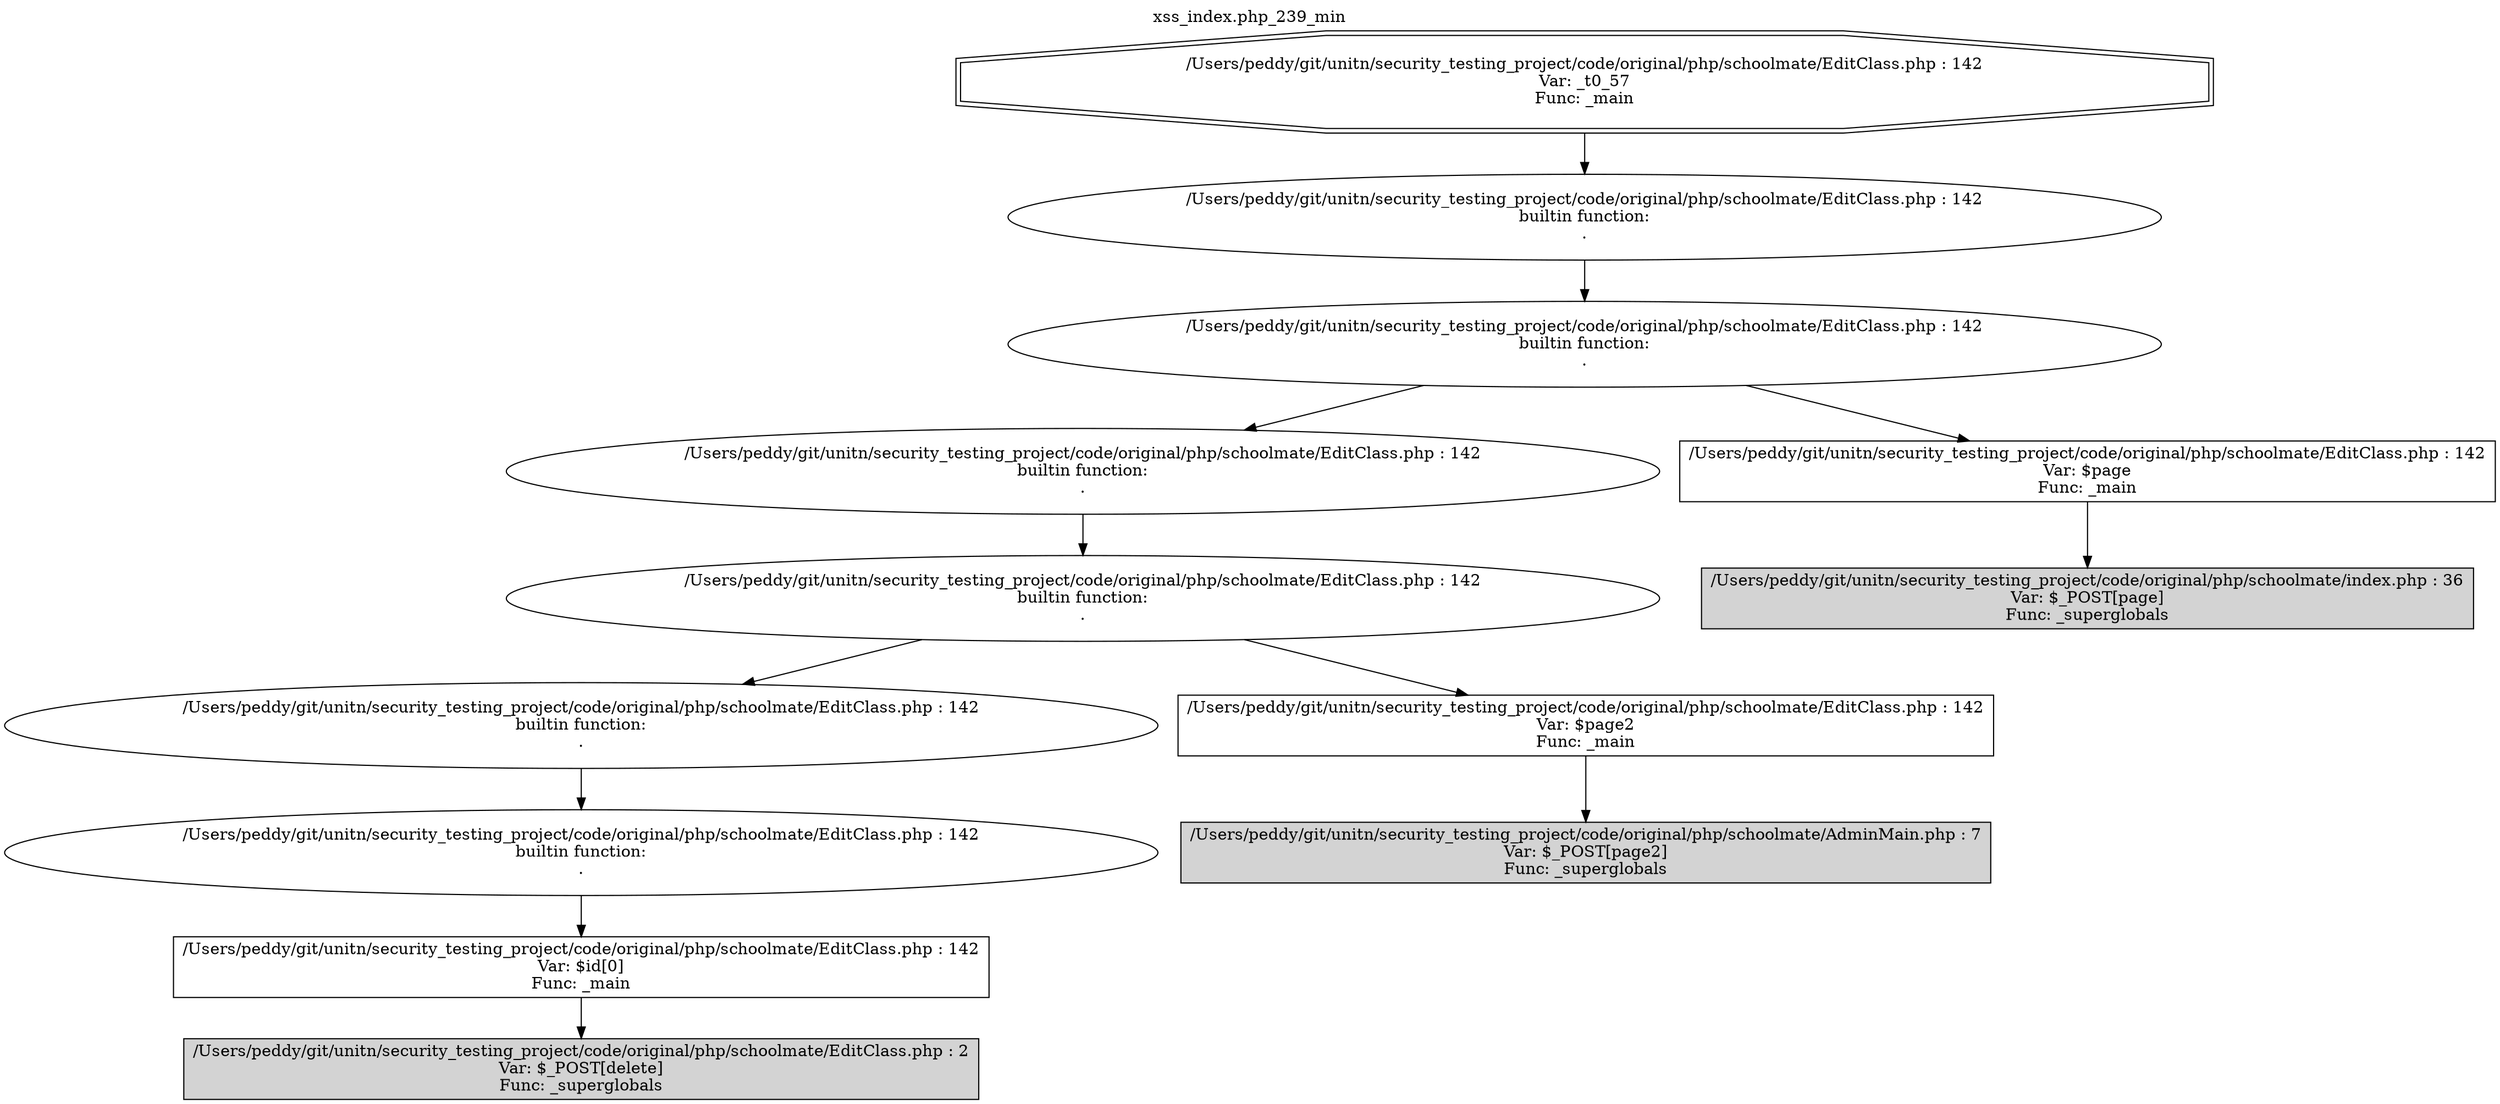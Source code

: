 digraph cfg {
  label="xss_index.php_239_min";
  labelloc=t;
  n1 [shape=doubleoctagon, label="/Users/peddy/git/unitn/security_testing_project/code/original/php/schoolmate/EditClass.php : 142\nVar: _t0_57\nFunc: _main\n"];
  n2 [shape=ellipse, label="/Users/peddy/git/unitn/security_testing_project/code/original/php/schoolmate/EditClass.php : 142\nbuiltin function:\n.\n"];
  n3 [shape=ellipse, label="/Users/peddy/git/unitn/security_testing_project/code/original/php/schoolmate/EditClass.php : 142\nbuiltin function:\n.\n"];
  n4 [shape=ellipse, label="/Users/peddy/git/unitn/security_testing_project/code/original/php/schoolmate/EditClass.php : 142\nbuiltin function:\n.\n"];
  n5 [shape=ellipse, label="/Users/peddy/git/unitn/security_testing_project/code/original/php/schoolmate/EditClass.php : 142\nbuiltin function:\n.\n"];
  n6 [shape=ellipse, label="/Users/peddy/git/unitn/security_testing_project/code/original/php/schoolmate/EditClass.php : 142\nbuiltin function:\n.\n"];
  n7 [shape=ellipse, label="/Users/peddy/git/unitn/security_testing_project/code/original/php/schoolmate/EditClass.php : 142\nbuiltin function:\n.\n"];
  n8 [shape=box, label="/Users/peddy/git/unitn/security_testing_project/code/original/php/schoolmate/EditClass.php : 142\nVar: $id[0]\nFunc: _main\n"];
  n9 [shape=box, label="/Users/peddy/git/unitn/security_testing_project/code/original/php/schoolmate/EditClass.php : 2\nVar: $_POST[delete]\nFunc: _superglobals\n",style=filled];
  n10 [shape=box, label="/Users/peddy/git/unitn/security_testing_project/code/original/php/schoolmate/EditClass.php : 142\nVar: $page2\nFunc: _main\n"];
  n11 [shape=box, label="/Users/peddy/git/unitn/security_testing_project/code/original/php/schoolmate/AdminMain.php : 7\nVar: $_POST[page2]\nFunc: _superglobals\n",style=filled];
  n12 [shape=box, label="/Users/peddy/git/unitn/security_testing_project/code/original/php/schoolmate/EditClass.php : 142\nVar: $page\nFunc: _main\n"];
  n13 [shape=box, label="/Users/peddy/git/unitn/security_testing_project/code/original/php/schoolmate/index.php : 36\nVar: $_POST[page]\nFunc: _superglobals\n",style=filled];
  n1 -> n2;
  n2 -> n3;
  n3 -> n4;
  n3 -> n12;
  n4 -> n5;
  n5 -> n6;
  n5 -> n10;
  n6 -> n7;
  n7 -> n8;
  n8 -> n9;
  n10 -> n11;
  n12 -> n13;
}
